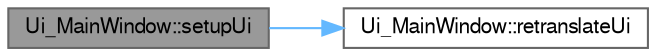 digraph "Ui_MainWindow::setupUi"
{
 // LATEX_PDF_SIZE
  bgcolor="transparent";
  edge [fontname=FreeSans,fontsize=10,labelfontname=FreeSans,labelfontsize=10];
  node [fontname=FreeSans,fontsize=10,shape=box,height=0.2,width=0.4];
  rankdir="LR";
  Node1 [id="Node000001",label="Ui_MainWindow::setupUi",height=0.2,width=0.4,color="gray40", fillcolor="grey60", style="filled", fontcolor="black",tooltip=" "];
  Node1 -> Node2 [id="edge1_Node000001_Node000002",color="steelblue1",style="solid",tooltip=" "];
  Node2 [id="Node000002",label="Ui_MainWindow::retranslateUi",height=0.2,width=0.4,color="grey40", fillcolor="white", style="filled",URL="$class_ui___main_window.html#a097dd160c3534a204904cb374412c618",tooltip=" "];
}

